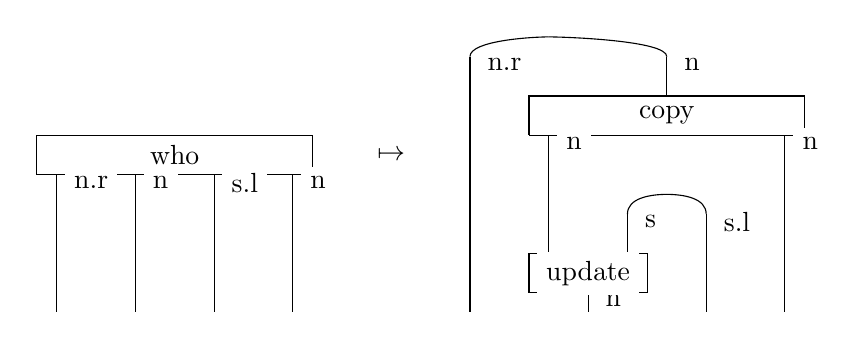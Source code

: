 \begin{tikzpicture}[baseline=(0.base)]
\begin{pgfonlayer}{nodelayer}
\node (0) at (0, 2.0) {};
\node [] (1) at (0.0, 1.75) {};
\node [] (2) at (0.0, 0.0) {};
\node [style=none, fill=white, right] (3) at (0.1, 1.65) {n.r};
\node [] (4) at (1.0, 1.75) {};
\node [] (5) at (1.0, 0.0) {};
\node [style=none, fill=white, right] (6) at (1.1, 1.65) {n};
\node [] (7) at (2.0, 1.75) {};
\node [] (8) at (2.0, 0.0) {};
\node [style=none, fill=white, right] (9) at (2.1, 1.65) {s.l};
\node [] (10) at (3.0, 1.75) {};
\node [] (11) at (3.0, 0.0) {};
\node [style=none, fill=white, right] (12) at (3.1, 1.65) {n};
\node [] (13) at (-0.25, 1.75) {};
\node [] (14) at (3.25, 1.75) {};
\node [] (15) at (3.25, 2.25) {};
\node [] (16) at (-0.25, 2.25) {};
\node [style=none, fill=white] (17) at (1.5, 2.0) {who};
\node [style=none, fill=white] (18) at (4.25, 2.0) {$\mapsto$};
\node [] (19) at (6.25, 3.5) {};
\node [] (20) at (5.25, 3.25) {};
\node [] (21) at (7.75, 3.25) {};
\node [] (22) at (5.25, 0.0) {};
\node [style=none, fill=white, right] (23) at (5.35, 3.15) {n.r};
\node [] (24) at (7.75, 2.75) {};
\node [style=none, fill=white, right] (25) at (7.85, 3.15) {n};
\node [] (26) at (6.25, 2.25) {};
\node [] (27) at (6.25, 0.75) {};
\node [style=none, fill=white, right] (28) at (6.35, 2.15) {n};
\node [] (29) at (9.25, 2.25) {};
\node [] (30) at (9.25, 0.0) {};
\node [style=none, fill=white, right] (31) at (9.35, 2.15) {n};
\node [] (32) at (7.75, 1.5) {};
\node [] (33) at (7.25, 1.25) {};
\node [] (34) at (8.25, 1.25) {};
\node [] (35) at (7.25, 0.75) {};
\node [style=none, fill=white, right] (36) at (7.35, 1.15) {s};
\node [] (37) at (8.25, 0.0) {};
\node [style=none, fill=white, right] (38) at (8.35, 1.15) {s.l};
\node [] (39) at (6.75, 0.25) {};
\node [] (40) at (6.75, 0.0) {};
\node [style=none, fill=white, right] (41) at (6.85, 0.15) {n};
\node [] (42) at (6.0, 2.25) {};
\node [] (43) at (9.5, 2.25) {};
\node [] (44) at (9.5, 2.75) {};
\node [] (45) at (6.0, 2.75) {};
\node [style=none, fill=white] (46) at (7.75, 2.5) {copy};
\node [] (47) at (6.0, 0.25) {};
\node [] (48) at (7.5, 0.25) {};
\node [] (49) at (7.5, 0.75) {};
\node [] (50) at (6.0, 0.75) {};
\node [style=none, fill=white] (51) at (6.75, 0.5) {update};
\end{pgfonlayer}
\begin{pgfonlayer}{edgelayer}
\draw [in=90, out=-90] (1.center) to (2.center);
\draw [in=90, out=-90] (4.center) to (5.center);
\draw [in=90, out=-90] (7.center) to (8.center);
\draw [in=90, out=-90] (10.center) to (11.center);
\draw [-, fill={white}] (13.center) to (14.center) to (15.center) to (16.center) to (13.center);
\draw [in=90, out=180, looseness=0.509] (19.center) to (20.center);
\draw [in=90, out=0, looseness=0.345] (19.center) to (21.center);
\draw [in=90, out=-90] (20.center) to (22.center);
\draw [in=90, out=-90] (21.center) to (24.center);
\draw [in=90, out=-90] (26.center) to (27.center);
\draw [in=90, out=-90] (29.center) to (30.center);
\draw [in=90, out=180, looseness=0.939] (32.center) to (33.center);
\draw [in=90, out=0, looseness=0.939] (32.center) to (34.center);
\draw [in=90, out=-90] (33.center) to (35.center);
\draw [in=90, out=-90] (34.center) to (37.center);
\draw [in=90, out=-90] (39.center) to (40.center);
\draw [-, fill={white}] (42.center) to (43.center) to (44.center) to (45.center) to (42.center);
\draw [-, fill={white}] (47.center) to (48.center) to (49.center) to (50.center) to (47.center);
\end{pgfonlayer}
\end{tikzpicture}
